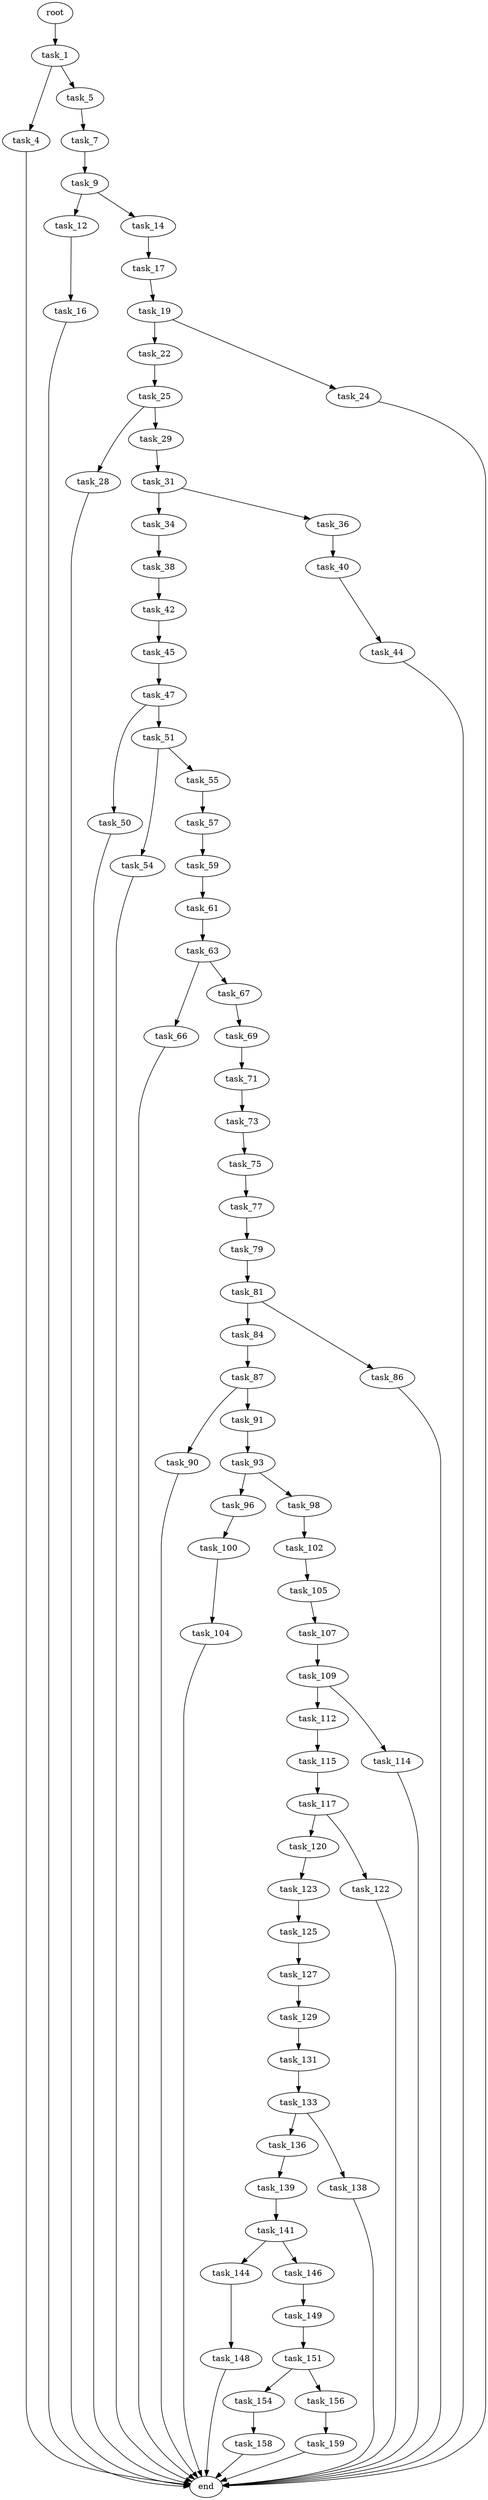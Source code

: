 digraph G {
  root [size="0.000000"];
  task_1 [size="91014506625.000000"];
  task_4 [size="8589934592.000000"];
  task_5 [size="32762909369.000000"];
  task_7 [size="3470436231.000000"];
  task_9 [size="4386263410.000000"];
  task_12 [size="376884905623.000000"];
  task_14 [size="18306451763.000000"];
  task_16 [size="18715903798.000000"];
  task_17 [size="18393218587.000000"];
  task_19 [size="782757789696.000000"];
  task_22 [size="252064432579.000000"];
  task_24 [size="187268490693.000000"];
  task_25 [size="16341361615.000000"];
  task_28 [size="68719476736.000000"];
  task_29 [size="8037517007.000000"];
  task_31 [size="2704422117.000000"];
  task_34 [size="98992232711.000000"];
  task_36 [size="1678104579.000000"];
  task_38 [size="5360911926.000000"];
  task_40 [size="281153423530.000000"];
  task_42 [size="10579324934.000000"];
  task_44 [size="851073922549.000000"];
  task_45 [size="1048987967.000000"];
  task_47 [size="1073741824000.000000"];
  task_50 [size="549755813888.000000"];
  task_51 [size="6638221326.000000"];
  task_54 [size="473107366687.000000"];
  task_55 [size="1620166004.000000"];
  task_57 [size="368293445632.000000"];
  task_59 [size="4264505962.000000"];
  task_61 [size="134217728000.000000"];
  task_63 [size="274337028643.000000"];
  task_66 [size="549755813888.000000"];
  task_67 [size="837845062846.000000"];
  task_69 [size="313194117196.000000"];
  task_71 [size="193869590255.000000"];
  task_73 [size="28991029248.000000"];
  task_75 [size="134217728000.000000"];
  task_77 [size="19145393124.000000"];
  task_79 [size="128273077510.000000"];
  task_81 [size="134217728000.000000"];
  task_84 [size="518516932246.000000"];
  task_86 [size="67149977097.000000"];
  task_87 [size="486286844274.000000"];
  task_90 [size="3707901579.000000"];
  task_91 [size="782757789696.000000"];
  task_93 [size="368293445632.000000"];
  task_96 [size="24903914817.000000"];
  task_98 [size="824606927107.000000"];
  task_100 [size="14135499144.000000"];
  task_102 [size="66093661727.000000"];
  task_104 [size="404146066201.000000"];
  task_105 [size="549755813888.000000"];
  task_107 [size="1885221324.000000"];
  task_109 [size="749531624761.000000"];
  task_112 [size="8392137983.000000"];
  task_114 [size="168629089473.000000"];
  task_115 [size="36295847526.000000"];
  task_117 [size="603375425929.000000"];
  task_120 [size="16826123893.000000"];
  task_122 [size="1100405281467.000000"];
  task_123 [size="19810263756.000000"];
  task_125 [size="1364695985259.000000"];
  task_127 [size="402199106698.000000"];
  task_129 [size="29959421985.000000"];
  task_131 [size="67506613252.000000"];
  task_133 [size="28991029248.000000"];
  task_136 [size="2018607999.000000"];
  task_138 [size="41573521380.000000"];
  task_139 [size="345230669762.000000"];
  task_141 [size="1119307899449.000000"];
  task_144 [size="37186151998.000000"];
  task_146 [size="3691006121.000000"];
  task_148 [size="68719476736.000000"];
  task_149 [size="231928233984.000000"];
  task_151 [size="549755813888.000000"];
  task_154 [size="1503105976.000000"];
  task_156 [size="8589934592.000000"];
  task_158 [size="17140375316.000000"];
  task_159 [size="549755813888.000000"];
  end [size="0.000000"];

  root -> task_1 [size="1.000000"];
  task_1 -> task_4 [size="411041792.000000"];
  task_1 -> task_5 [size="411041792.000000"];
  task_4 -> end [size="1.000000"];
  task_5 -> task_7 [size="134217728.000000"];
  task_7 -> task_9 [size="134217728.000000"];
  task_9 -> task_12 [size="134217728.000000"];
  task_9 -> task_14 [size="134217728.000000"];
  task_12 -> task_16 [size="838860800.000000"];
  task_14 -> task_17 [size="301989888.000000"];
  task_16 -> end [size="1.000000"];
  task_17 -> task_19 [size="536870912.000000"];
  task_19 -> task_22 [size="679477248.000000"];
  task_19 -> task_24 [size="679477248.000000"];
  task_22 -> task_25 [size="209715200.000000"];
  task_24 -> end [size="1.000000"];
  task_25 -> task_28 [size="301989888.000000"];
  task_25 -> task_29 [size="301989888.000000"];
  task_28 -> end [size="1.000000"];
  task_29 -> task_31 [size="134217728.000000"];
  task_31 -> task_34 [size="209715200.000000"];
  task_31 -> task_36 [size="209715200.000000"];
  task_34 -> task_38 [size="209715200.000000"];
  task_36 -> task_40 [size="33554432.000000"];
  task_38 -> task_42 [size="134217728.000000"];
  task_40 -> task_44 [size="411041792.000000"];
  task_42 -> task_45 [size="679477248.000000"];
  task_44 -> end [size="1.000000"];
  task_45 -> task_47 [size="33554432.000000"];
  task_47 -> task_50 [size="838860800.000000"];
  task_47 -> task_51 [size="838860800.000000"];
  task_50 -> end [size="1.000000"];
  task_51 -> task_54 [size="209715200.000000"];
  task_51 -> task_55 [size="209715200.000000"];
  task_54 -> end [size="1.000000"];
  task_55 -> task_57 [size="33554432.000000"];
  task_57 -> task_59 [size="411041792.000000"];
  task_59 -> task_61 [size="75497472.000000"];
  task_61 -> task_63 [size="209715200.000000"];
  task_63 -> task_66 [size="301989888.000000"];
  task_63 -> task_67 [size="301989888.000000"];
  task_66 -> end [size="1.000000"];
  task_67 -> task_69 [size="536870912.000000"];
  task_69 -> task_71 [size="209715200.000000"];
  task_71 -> task_73 [size="209715200.000000"];
  task_73 -> task_75 [size="75497472.000000"];
  task_75 -> task_77 [size="209715200.000000"];
  task_77 -> task_79 [size="536870912.000000"];
  task_79 -> task_81 [size="411041792.000000"];
  task_81 -> task_84 [size="209715200.000000"];
  task_81 -> task_86 [size="209715200.000000"];
  task_84 -> task_87 [size="411041792.000000"];
  task_86 -> end [size="1.000000"];
  task_87 -> task_90 [size="411041792.000000"];
  task_87 -> task_91 [size="411041792.000000"];
  task_90 -> end [size="1.000000"];
  task_91 -> task_93 [size="679477248.000000"];
  task_93 -> task_96 [size="411041792.000000"];
  task_93 -> task_98 [size="411041792.000000"];
  task_96 -> task_100 [size="536870912.000000"];
  task_98 -> task_102 [size="838860800.000000"];
  task_100 -> task_104 [size="411041792.000000"];
  task_102 -> task_105 [size="75497472.000000"];
  task_104 -> end [size="1.000000"];
  task_105 -> task_107 [size="536870912.000000"];
  task_107 -> task_109 [size="33554432.000000"];
  task_109 -> task_112 [size="679477248.000000"];
  task_109 -> task_114 [size="679477248.000000"];
  task_112 -> task_115 [size="134217728.000000"];
  task_114 -> end [size="1.000000"];
  task_115 -> task_117 [size="33554432.000000"];
  task_117 -> task_120 [size="411041792.000000"];
  task_117 -> task_122 [size="411041792.000000"];
  task_120 -> task_123 [size="838860800.000000"];
  task_122 -> end [size="1.000000"];
  task_123 -> task_125 [size="536870912.000000"];
  task_125 -> task_127 [size="838860800.000000"];
  task_127 -> task_129 [size="536870912.000000"];
  task_129 -> task_131 [size="33554432.000000"];
  task_131 -> task_133 [size="75497472.000000"];
  task_133 -> task_136 [size="75497472.000000"];
  task_133 -> task_138 [size="75497472.000000"];
  task_136 -> task_139 [size="75497472.000000"];
  task_138 -> end [size="1.000000"];
  task_139 -> task_141 [size="411041792.000000"];
  task_141 -> task_144 [size="838860800.000000"];
  task_141 -> task_146 [size="838860800.000000"];
  task_144 -> task_148 [size="134217728.000000"];
  task_146 -> task_149 [size="75497472.000000"];
  task_148 -> end [size="1.000000"];
  task_149 -> task_151 [size="301989888.000000"];
  task_151 -> task_154 [size="536870912.000000"];
  task_151 -> task_156 [size="536870912.000000"];
  task_154 -> task_158 [size="33554432.000000"];
  task_156 -> task_159 [size="33554432.000000"];
  task_158 -> end [size="1.000000"];
  task_159 -> end [size="1.000000"];
}
